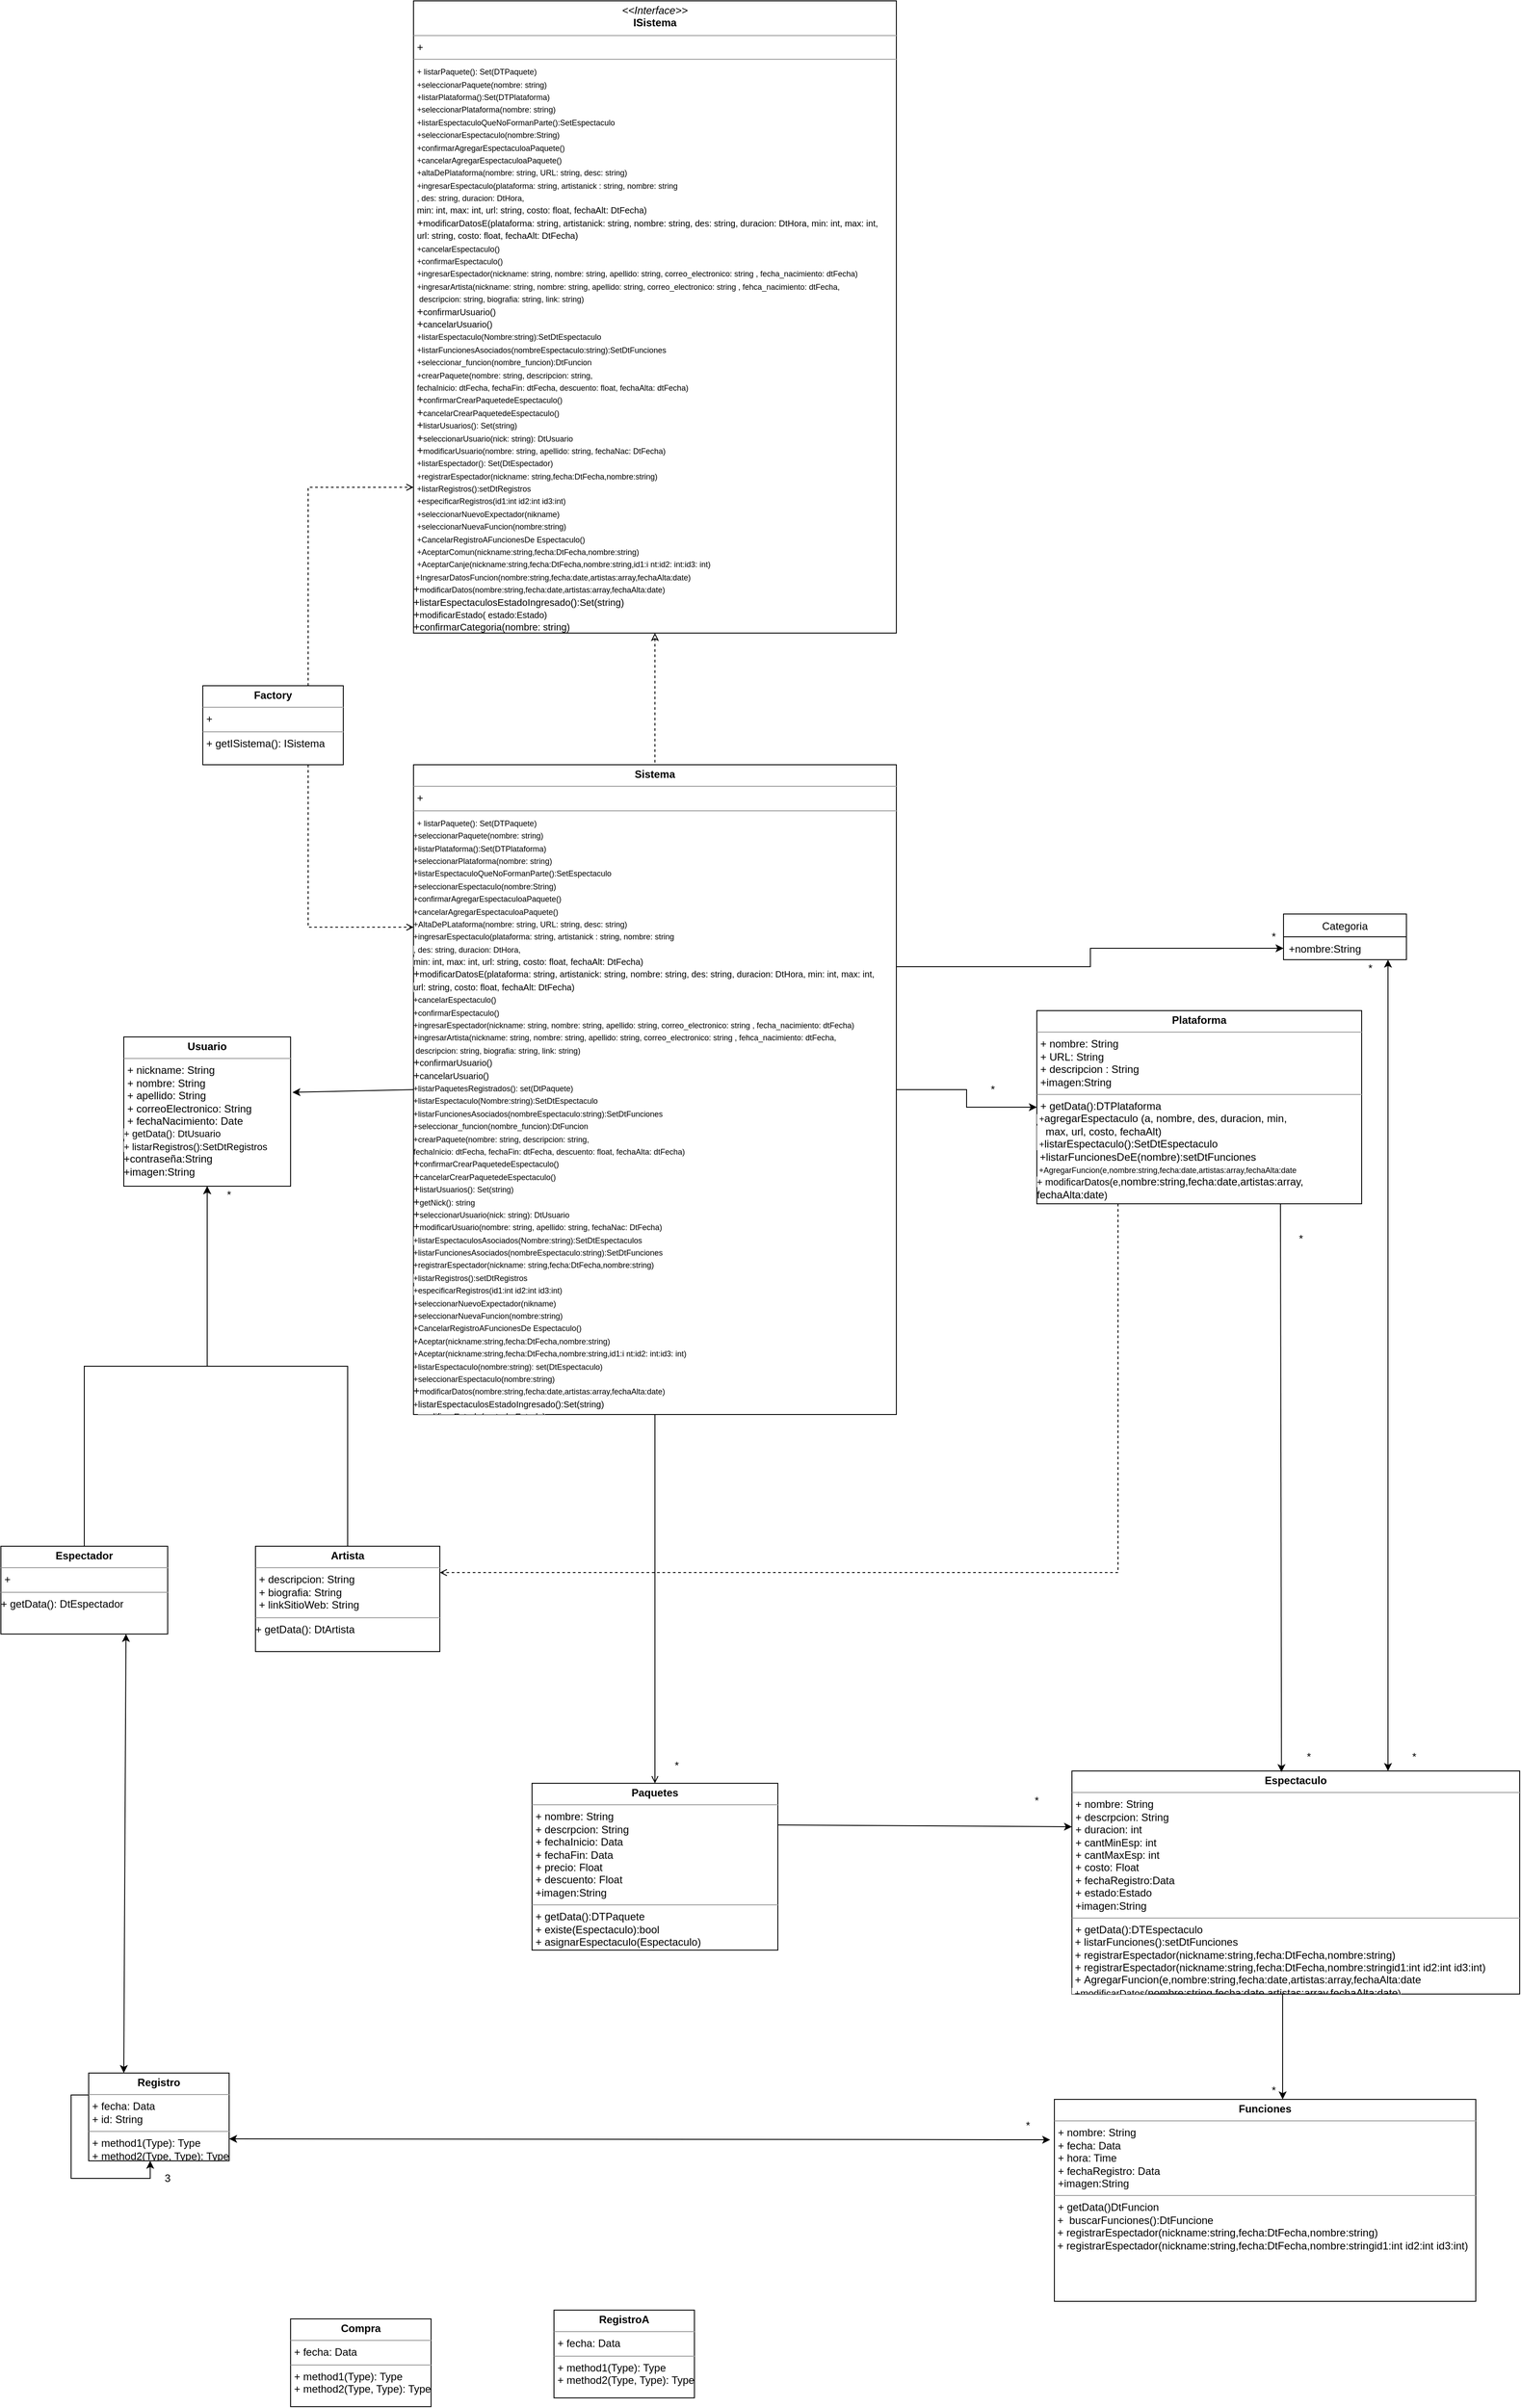 <mxfile version="14.6.13" type="device"><diagram id="-RgQtyOp-Fd99WM5yDEy" name="Página-1"><mxGraphModel dx="1851" dy="4099" grid="1" gridSize="10" guides="1" tooltips="1" connect="1" arrows="1" fold="1" page="1" pageScale="1" pageWidth="827" pageHeight="1169" math="0" shadow="0"><root><mxCell id="0"/><mxCell id="1" parent="0"/><mxCell id="9lqv3VN8RXXtd9C73yBy-1" value="&lt;p style=&quot;margin: 0px ; margin-top: 4px ; text-align: center&quot;&gt;&lt;b&gt;Paquetes&lt;/b&gt;&lt;/p&gt;&lt;hr size=&quot;1&quot;&gt;&lt;p style=&quot;margin: 0px ; margin-left: 4px&quot;&gt;+ nombre: String&lt;br&gt;+ descrpcion: String&lt;/p&gt;&lt;p style=&quot;margin: 0px ; margin-left: 4px&quot;&gt;+ fechaInicio: Data&lt;/p&gt;&lt;p style=&quot;margin: 0px ; margin-left: 4px&quot;&gt;+ fechaFin: Data&lt;/p&gt;&lt;p style=&quot;margin: 0px ; margin-left: 4px&quot;&gt;+ precio: Float&lt;/p&gt;&lt;p style=&quot;margin: 0px ; margin-left: 4px&quot;&gt;+ descuento: Float&amp;nbsp;&lt;/p&gt;&lt;p style=&quot;margin: 0px ; margin-left: 4px&quot;&gt;+imagen:String&lt;br&gt;&lt;/p&gt;&lt;hr size=&quot;1&quot;&gt;&lt;p style=&quot;margin: 0px ; margin-left: 4px&quot;&gt;+ getData():DTPaquete&lt;/p&gt;&lt;p style=&quot;margin: 0px ; margin-left: 4px&quot;&gt;+ existe(Espectaculo):bool&lt;/p&gt;&lt;p style=&quot;margin: 0px ; margin-left: 4px&quot;&gt;+ asignarEspectaculo(Espectaculo)&lt;/p&gt;&lt;p style=&quot;margin: 0px ; margin-left: 4px&quot;&gt;&lt;br&gt;&lt;/p&gt;&lt;p style=&quot;margin: 0px ; margin-left: 4px&quot;&gt;&lt;br&gt;&lt;/p&gt;" style="verticalAlign=top;align=left;overflow=fill;fontSize=12;fontFamily=Helvetica;html=1;" parent="1" vertex="1"><mxGeometry x="345" y="-690" width="280" height="190" as="geometry"/></mxCell><mxCell id="9lqv3VN8RXXtd9C73yBy-2" value="&lt;p style=&quot;margin: 0px ; margin-top: 4px ; text-align: center&quot;&gt;&lt;b&gt;Usuario&lt;/b&gt;&lt;/p&gt;&lt;hr size=&quot;1&quot;&gt;&lt;p style=&quot;margin: 0px ; margin-left: 4px&quot;&gt;+ nickname: String&lt;br&gt;+ nombre: String&lt;/p&gt;&lt;p style=&quot;margin: 0px ; margin-left: 4px&quot;&gt;+ apellido: String&lt;/p&gt;&lt;p style=&quot;margin: 0px ; margin-left: 4px&quot;&gt;+ correoElectronico: String&lt;/p&gt;&lt;p style=&quot;margin: 0px ; margin-left: 4px&quot;&gt;+ fechaNacimiento: Date&lt;/p&gt;&lt;p style=&quot;margin: 0px ; margin-left: 4px&quot;&gt;&lt;/p&gt;&lt;span style=&quot;font-size: 11px ; text-align: center ; background-color: rgb(255 , 255 , 255)&quot;&gt;+ getData(): DtUsuario&lt;br&gt;+&amp;nbsp;&lt;/span&gt;&lt;span style=&quot;font-size: 11px ; text-align: center ; background-color: rgb(255 , 255 , 255)&quot;&gt;listarRegistros():SetDtRegistros&lt;br&gt;&lt;/span&gt;+contraseña:String&lt;br&gt;+imagen:String&lt;br&gt;&lt;span style=&quot;font-size: 11px ; text-align: center ; background-color: rgb(255 , 255 , 255)&quot;&gt;&lt;br&gt;&lt;/span&gt;" style="verticalAlign=top;align=left;overflow=fill;fontSize=12;fontFamily=Helvetica;html=1;" parent="1" vertex="1"><mxGeometry x="-120" y="-1540" width="190" height="170" as="geometry"/></mxCell><mxCell id="9lqv3VN8RXXtd9C73yBy-30" style="edgeStyle=none;rounded=0;orthogonalLoop=1;jettySize=auto;html=1;exitX=0.75;exitY=1;exitDx=0;exitDy=0;startArrow=classic;startFill=1;entryX=0.25;entryY=0;entryDx=0;entryDy=0;" parent="1" source="9lqv3VN8RXXtd9C73yBy-3" target="9lqv3VN8RXXtd9C73yBy-23" edge="1"><mxGeometry relative="1" as="geometry"><mxPoint x="-123" y="-1" as="targetPoint"/></mxGeometry></mxCell><mxCell id="4eZsCbIPqX__imAAcU1_-5" style="edgeStyle=orthogonalEdgeStyle;rounded=0;orthogonalLoop=1;jettySize=auto;html=1;exitX=0.5;exitY=0;exitDx=0;exitDy=0;entryX=0.5;entryY=1;entryDx=0;entryDy=0;" parent="1" source="9lqv3VN8RXXtd9C73yBy-3" target="9lqv3VN8RXXtd9C73yBy-2" edge="1"><mxGeometry relative="1" as="geometry"><mxPoint x="-30" y="-1230" as="targetPoint"/></mxGeometry></mxCell><mxCell id="9lqv3VN8RXXtd9C73yBy-3" value="&lt;p style=&quot;margin: 0px ; margin-top: 4px ; text-align: center&quot;&gt;&lt;b&gt;Espectador&lt;/b&gt;&lt;/p&gt;&lt;hr size=&quot;1&quot;&gt;&lt;p style=&quot;margin: 0px ; margin-left: 4px&quot;&gt;+&lt;br&gt;&lt;/p&gt;&lt;hr size=&quot;1&quot;&gt;&lt;p style=&quot;margin: 0px ; margin-left: 4px&quot;&gt;&lt;/p&gt;&lt;span style=&quot;text-align: center&quot;&gt;+ getData(): DtEspectador&lt;/span&gt;" style="verticalAlign=top;align=left;overflow=fill;fontSize=12;fontFamily=Helvetica;html=1;" parent="1" vertex="1"><mxGeometry x="-260" y="-960" width="190" height="100" as="geometry"/></mxCell><mxCell id="4eZsCbIPqX__imAAcU1_-6" style="edgeStyle=orthogonalEdgeStyle;rounded=0;orthogonalLoop=1;jettySize=auto;html=1;exitX=0.5;exitY=0;exitDx=0;exitDy=0;entryX=0.5;entryY=1;entryDx=0;entryDy=0;" parent="1" source="9lqv3VN8RXXtd9C73yBy-4" target="9lqv3VN8RXXtd9C73yBy-2" edge="1"><mxGeometry relative="1" as="geometry"><mxPoint x="-30" y="-1230" as="targetPoint"/></mxGeometry></mxCell><mxCell id="9lqv3VN8RXXtd9C73yBy-4" value="&lt;p style=&quot;margin: 0px ; margin-top: 4px ; text-align: center&quot;&gt;&lt;b&gt;Artista&lt;/b&gt;&lt;/p&gt;&lt;hr size=&quot;1&quot;&gt;&lt;p style=&quot;margin: 0px ; margin-left: 4px&quot;&gt;+ descripcion: String&lt;br&gt;+ biografia: String&lt;/p&gt;&lt;p style=&quot;margin: 0px ; margin-left: 4px&quot;&gt;+ linkSitioWeb: String&lt;/p&gt;&lt;hr size=&quot;1&quot;&gt;&lt;p style=&quot;margin: 0px ; margin-left: 4px&quot;&gt;&lt;/p&gt;&lt;span style=&quot;text-align: center&quot;&gt;+ getData(): DtArtista&lt;/span&gt;" style="verticalAlign=top;align=left;overflow=fill;fontSize=12;fontFamily=Helvetica;html=1;" parent="1" vertex="1"><mxGeometry x="30" y="-960" width="210" height="120" as="geometry"/></mxCell><mxCell id="9lqv3VN8RXXtd9C73yBy-21" style="edgeStyle=none;rounded=0;orthogonalLoop=1;jettySize=auto;html=1;exitX=0;exitY=0.25;exitDx=0;exitDy=0;entryX=1;entryY=0.25;entryDx=0;entryDy=0;startArrow=classic;startFill=1;endArrow=none;endFill=0;" parent="1" source="9lqv3VN8RXXtd9C73yBy-5" target="9lqv3VN8RXXtd9C73yBy-1" edge="1"><mxGeometry relative="1" as="geometry"/></mxCell><mxCell id="4eZsCbIPqX__imAAcU1_-11" style="rounded=0;orthogonalLoop=1;jettySize=auto;html=1;entryX=0.75;entryY=1;entryDx=0;entryDy=0;" parent="1" target="9lqv3VN8RXXtd9C73yBy-63" edge="1"><mxGeometry relative="1" as="geometry"><mxPoint x="1186" y="-330" as="targetPoint"/><mxPoint x="1200" y="-463" as="sourcePoint"/></mxGeometry></mxCell><mxCell id="dfEYEVIX42dIRtx153DY-7" style="edgeStyle=orthogonalEdgeStyle;rounded=0;orthogonalLoop=1;jettySize=auto;html=1;entryX=0.85;entryY=1;entryDx=0;entryDy=0;entryPerimeter=0;startArrow=classic;startFill=1;" parent="1" target="dfEYEVIX42dIRtx153DY-3" edge="1"><mxGeometry relative="1" as="geometry"><Array as="points"><mxPoint x="1320" y="-704"/></Array><mxPoint x="1320" y="-704" as="sourcePoint"/></mxGeometry></mxCell><mxCell id="9lqv3VN8RXXtd9C73yBy-5" value="&lt;p style=&quot;margin: 0px ; margin-top: 4px ; text-align: center&quot;&gt;&lt;b&gt;Espectaculo&lt;/b&gt;&lt;/p&gt;&lt;hr size=&quot;1&quot;&gt;&lt;p style=&quot;margin: 0px ; margin-left: 4px&quot;&gt;+ nombre: String&lt;br&gt;+ descrpcion: String&lt;/p&gt;&lt;p style=&quot;margin: 0px ; margin-left: 4px&quot;&gt;+ duracion: int&lt;/p&gt;&lt;p style=&quot;margin: 0px ; margin-left: 4px&quot;&gt;+ cantMinEsp: int&lt;/p&gt;&lt;p style=&quot;margin: 0px ; margin-left: 4px&quot;&gt;+ cantMaxEsp: int&lt;/p&gt;&lt;p style=&quot;margin: 0px ; margin-left: 4px&quot;&gt;+ costo: Float&lt;/p&gt;&lt;p style=&quot;margin: 0px ; margin-left: 4px&quot;&gt;+ fechaRegistro:Data&lt;/p&gt;&lt;p style=&quot;margin: 0px ; margin-left: 4px&quot;&gt;+ estado:Estado&lt;/p&gt;&lt;p style=&quot;margin: 0px ; margin-left: 4px&quot;&gt;+imagen:String&lt;br&gt;&lt;/p&gt;&lt;hr size=&quot;1&quot;&gt;&lt;p style=&quot;margin: 0px ; margin-left: 4px&quot;&gt;+ getData():DTEspectaculo&lt;/p&gt;&amp;nbsp;+ listarFunciones():setDtFunciones&lt;br&gt;&amp;nbsp;+&amp;nbsp;&lt;span style=&quot;text-align: center&quot;&gt;registrarEspectador(nickname:string,fecha:DtFecha,nombre:string)&lt;br&gt;&lt;/span&gt;&amp;nbsp;+&amp;nbsp;&lt;span style=&quot;text-align: center&quot;&gt;registrarEspectador(nickname:string,fecha:DtFecha,nombre:stringid1:int id2:int id3:int)&lt;br&gt;&amp;nbsp;+&amp;nbsp;&lt;/span&gt;&lt;font style=&quot;font-size: 12px&quot;&gt;&lt;span style=&quot;text-align: center ; background-color: rgb(255 , 255 , 255)&quot;&gt;AgregarFuncion(e,&lt;/span&gt;&lt;span style=&quot;text-align: center&quot;&gt;nombre:string,fecha:date,artistas:array,fechaAlta:date&lt;br&gt;&lt;/span&gt;&lt;/font&gt;&lt;span style=&quot;font-size: 11px ; text-align: center ; background-color: rgb(255 , 255 , 255)&quot;&gt;&amp;nbsp;+modificarDatos(&lt;/span&gt;&lt;span style=&quot;text-align: center&quot;&gt;nombre:string,fecha:date,artistas:array,fechaAlta:date&lt;/span&gt;&lt;span style=&quot;font-size: 11px ; text-align: center ; background-color: rgb(255 , 255 , 255)&quot;&gt;)&lt;/span&gt;&lt;span style=&quot;text-align: center&quot;&gt;&lt;br&gt;&lt;/span&gt;&lt;br&gt;&amp;nbsp;" style="verticalAlign=top;align=left;overflow=fill;fontSize=12;fontFamily=Helvetica;html=1;" parent="1" vertex="1"><mxGeometry x="960" y="-704" width="510" height="254" as="geometry"/></mxCell><mxCell id="9lqv3VN8RXXtd9C73yBy-27" style="edgeStyle=none;rounded=0;orthogonalLoop=1;jettySize=auto;html=1;exitX=-0.01;exitY=0.2;exitDx=0;exitDy=0;entryX=1;entryY=0.75;entryDx=0;entryDy=0;startArrow=classic;startFill=1;exitPerimeter=0;" parent="1" source="9lqv3VN8RXXtd9C73yBy-6" target="9lqv3VN8RXXtd9C73yBy-23" edge="1"><mxGeometry relative="1" as="geometry"/></mxCell><mxCell id="9lqv3VN8RXXtd9C73yBy-6" value="&lt;p style=&quot;margin: 0px ; margin-top: 4px ; text-align: center&quot;&gt;&lt;b&gt;Funciones&lt;/b&gt;&lt;/p&gt;&lt;hr size=&quot;1&quot;&gt;&lt;p style=&quot;margin: 0px ; margin-left: 4px&quot;&gt;+ nombre: String&lt;br&gt;+ fecha: Data&lt;/p&gt;&lt;p style=&quot;margin: 0px ; margin-left: 4px&quot;&gt;+ hora: Time&lt;/p&gt;&lt;p style=&quot;margin: 0px ; margin-left: 4px&quot;&gt;+ fechaRegistro: Data&lt;/p&gt;&lt;p style=&quot;margin: 0px ; margin-left: 4px&quot;&gt;+imagen:String&lt;/p&gt;&lt;hr size=&quot;1&quot;&gt;&lt;p style=&quot;margin: 0px ; margin-left: 4px&quot;&gt;+ getData()DtFuncion&lt;/p&gt;&amp;nbsp;+&amp;nbsp; buscarFunciones():DtFuncione&amp;nbsp;&lt;br&gt;&amp;nbsp;+&amp;nbsp;&lt;span style=&quot;text-align: center&quot;&gt;registrarEspectador(nickname:string,fecha:DtFecha,nombre:string)&lt;br&gt;&amp;nbsp;+&amp;nbsp;&lt;/span&gt;&lt;span style=&quot;text-align: center&quot;&gt;registrarEspectador(nickname:string,fecha:DtFecha,nombre:string&lt;/span&gt;&lt;span style=&quot;text-align: center&quot;&gt;id1:int id2:int id3:int&lt;/span&gt;&lt;span style=&quot;text-align: center&quot;&gt;)&lt;/span&gt;&lt;span style=&quot;text-align: center&quot;&gt;&lt;br&gt;&lt;/span&gt;" style="verticalAlign=top;align=left;overflow=fill;fontSize=12;fontFamily=Helvetica;html=1;" parent="1" vertex="1"><mxGeometry x="940" y="-330" width="480" height="230" as="geometry"/></mxCell><mxCell id="9lqv3VN8RXXtd9C73yBy-44" style="rounded=0;orthogonalLoop=1;jettySize=auto;html=1;exitX=0.25;exitY=1;exitDx=0;exitDy=0;startArrow=none;startFill=0;endArrow=open;endFill=0;dashed=1;entryX=1;entryY=0.25;entryDx=0;entryDy=0;edgeStyle=orthogonalEdgeStyle;" parent="1" source="9lqv3VN8RXXtd9C73yBy-7" target="9lqv3VN8RXXtd9C73yBy-4" edge="1"><mxGeometry relative="1" as="geometry"><mxPoint x="290" y="-450" as="targetPoint"/></mxGeometry></mxCell><mxCell id="9lqv3VN8RXXtd9C73yBy-7" value="&lt;p style=&quot;margin: 0px ; margin-top: 4px ; text-align: center&quot;&gt;&lt;b&gt;Plataforma&lt;/b&gt;&lt;/p&gt;&lt;hr size=&quot;1&quot;&gt;&lt;p style=&quot;margin: 0px ; margin-left: 4px&quot;&gt;+ nombre: String&lt;br&gt;+ URL: String&lt;span&gt;&amp;nbsp;&lt;/span&gt;&lt;/p&gt;&lt;p style=&quot;margin: 0px ; margin-left: 4px&quot;&gt;&lt;span&gt;+ descripcion : String&lt;/span&gt;&lt;/p&gt;&lt;p style=&quot;margin: 0px ; margin-left: 4px&quot;&gt;+imagen:String&lt;span&gt;&lt;br&gt;&lt;/span&gt;&lt;/p&gt;&lt;hr size=&quot;1&quot;&gt;&lt;p style=&quot;margin: 0px ; margin-left: 4px&quot;&gt;+ &lt;font style=&quot;font-size: 12px&quot;&gt;getData():DTPlataforma&lt;/font&gt;&lt;/p&gt;&lt;span style=&quot;font-size: 10px ; text-align: center ; background-color: rgb(255 , 255 , 255)&quot;&gt;&amp;nbsp;+&lt;/span&gt;&lt;span style=&quot;text-align: center ; background-color: rgb(255 , 255 , 255)&quot;&gt;&lt;font style=&quot;font-size: 12px&quot;&gt;agregarEspectaculo (a, nombre, des, duracion, min, &lt;br&gt;&amp;nbsp; &amp;nbsp;max, url, costo, fechaAlt)&lt;/font&gt;&lt;br&gt;&lt;span style=&quot;font-size: 10px&quot;&gt;&amp;nbsp;+&lt;/span&gt;&lt;/span&gt;listarEspectaculo():&lt;span style=&quot;text-align: center&quot;&gt;SetDtEspectaculo&lt;br&gt;&lt;/span&gt;&amp;nbsp;+listarFuncionesDeE(nombre):setDtFunciones&lt;br&gt;&lt;span style=&quot;text-align: center&quot;&gt;&lt;font style=&quot;font-size: 9px&quot;&gt;&amp;nbsp;+&lt;/font&gt;&lt;/span&gt;&lt;font style=&quot;font-size: 9px&quot;&gt;&lt;span style=&quot;text-align: center ; background-color: rgb(255 , 255 , 255)&quot;&gt;AgregarFuncion(e,&lt;/span&gt;&lt;span style=&quot;text-align: center&quot;&gt;nombre:string,fecha:date,artistas:array,fechaAlta:date&lt;br&gt;&lt;/span&gt;&lt;/font&gt;&lt;span style=&quot;font-size: 11px ; text-align: center ; background-color: rgb(255 , 255 , 255)&quot;&gt;+ modificarDatos(e,&lt;/span&gt;&lt;span style=&quot;text-align: center&quot;&gt;nombre:string,fecha:date,artistas:array,&lt;br&gt;fechaAlta:date&lt;/span&gt;&lt;span style=&quot;font-size: 11px ; text-align: center ; background-color: rgb(255 , 255 , 255)&quot;&gt;)&lt;/span&gt;&lt;br&gt;&lt;br&gt;&lt;br&gt;&lt;span style=&quot;text-align: center&quot;&gt;&lt;br&gt;&lt;/span&gt;&lt;span style=&quot;font-size: 10px ; text-align: center ; background-color: rgb(255 , 255 , 255)&quot;&gt;&lt;br&gt;&lt;/span&gt;" style="verticalAlign=top;align=left;overflow=fill;fontSize=12;fontFamily=Helvetica;html=1;" parent="1" vertex="1"><mxGeometry x="920" y="-1570" width="370" height="220" as="geometry"/></mxCell><mxCell id="9lqv3VN8RXXtd9C73yBy-60" style="edgeStyle=none;rounded=0;orthogonalLoop=1;jettySize=auto;html=1;exitX=0.5;exitY=1;exitDx=0;exitDy=0;entryX=0.5;entryY=0;entryDx=0;entryDy=0;startArrow=none;startFill=0;endArrow=open;endFill=0;" parent="1" source="9lqv3VN8RXXtd9C73yBy-9" target="9lqv3VN8RXXtd9C73yBy-1" edge="1"><mxGeometry relative="1" as="geometry"/></mxCell><mxCell id="uazJso5rbwF5-0J_0Nfb-1" style="rounded=0;orthogonalLoop=1;jettySize=auto;html=1;exitX=0;exitY=0.5;exitDx=0;exitDy=0;entryX=1.011;entryY=0.371;entryDx=0;entryDy=0;entryPerimeter=0;" parent="1" source="9lqv3VN8RXXtd9C73yBy-9" target="9lqv3VN8RXXtd9C73yBy-2" edge="1"><mxGeometry relative="1" as="geometry"><mxPoint x="70" y="-1347" as="targetPoint"/></mxGeometry></mxCell><mxCell id="dfEYEVIX42dIRtx153DY-5" style="edgeStyle=orthogonalEdgeStyle;rounded=0;orthogonalLoop=1;jettySize=auto;html=1;exitX=1;exitY=0.25;exitDx=0;exitDy=0;entryX=0;entryY=0.5;entryDx=0;entryDy=0;" parent="1" source="9lqv3VN8RXXtd9C73yBy-9" target="dfEYEVIX42dIRtx153DY-3" edge="1"><mxGeometry relative="1" as="geometry"><Array as="points"><mxPoint x="760" y="-1620"/><mxPoint x="981" y="-1620"/><mxPoint x="981" y="-1641"/></Array></mxGeometry></mxCell><mxCell id="dfEYEVIX42dIRtx153DY-9" style="edgeStyle=orthogonalEdgeStyle;rounded=0;orthogonalLoop=1;jettySize=auto;html=1;exitX=1;exitY=0.5;exitDx=0;exitDy=0;" parent="1" source="9lqv3VN8RXXtd9C73yBy-9" target="9lqv3VN8RXXtd9C73yBy-7" edge="1"><mxGeometry relative="1" as="geometry"/></mxCell><mxCell id="9lqv3VN8RXXtd9C73yBy-9" value="&lt;p style=&quot;margin: 0px ; margin-top: 4px ; text-align: center&quot;&gt;&lt;b&gt;Sistema&lt;/b&gt;&lt;/p&gt;&lt;hr size=&quot;1&quot;&gt;&lt;p style=&quot;margin: 0px ; margin-left: 4px&quot;&gt;+&amp;nbsp;&lt;/p&gt;&lt;hr size=&quot;1&quot;&gt;&lt;p style=&quot;margin: 0px ; margin-left: 4px&quot;&gt;&lt;font style=&quot;font-size: 9px&quot;&gt;+ listarPaquete(): Set(DTPaquete)&lt;/font&gt;&lt;/p&gt;&lt;span style=&quot;text-align: center&quot;&gt;&lt;font style=&quot;font-size: 9px&quot;&gt;+seleccionarPaquete(nombre: string)&lt;br&gt;&lt;/font&gt;&lt;/span&gt;&lt;span style=&quot;font-size: 9px&quot;&gt;+listarPlataforma():Set(DTPlataforma)&lt;/span&gt;&lt;span style=&quot;text-align: center&quot;&gt;&lt;font style=&quot;font-size: 9px&quot;&gt;&lt;br&gt;&lt;/font&gt;&lt;/span&gt;&lt;p style=&quot;margin: 0px ; margin-left: 4px&quot;&gt;&lt;/p&gt;&lt;font style=&quot;font-size: 9px&quot;&gt;&lt;span style=&quot;text-align: center&quot;&gt;+seleccionarPlataforma(nombre: string)&lt;br&gt;&lt;/span&gt;&lt;span style=&quot;text-align: center&quot;&gt;+listarEspectaculoQueNoFormanParte():SetEspectaculo&lt;br&gt;+&lt;/span&gt;&lt;span style=&quot;text-align: center&quot;&gt;seleccionarEspectaculo(nombre:String)&lt;br&gt;&lt;/span&gt;&lt;span style=&quot;text-align: center&quot;&gt;+&lt;/span&gt;&lt;span style=&quot;text-align: center ; background-color: rgb(255 , 255 , 255)&quot;&gt;confirmarAgregarEspectaculoaPaquete()&lt;br&gt;&lt;/span&gt;&lt;span style=&quot;text-align: center&quot;&gt;+&lt;/span&gt;&lt;span style=&quot;text-align: center&quot;&gt;cancelarAgregarEspectaculoaPaquete()&lt;br&gt;&lt;/span&gt;&lt;/font&gt;&lt;font style=&quot;font-size: 9px&quot;&gt;&lt;span style=&quot;text-align: center&quot;&gt;+AltaDePLataforma(nombre: string, URL: string, desc: string)&lt;br&gt;+&lt;/span&gt;&lt;span style=&quot;text-align: center ; background-color: rgb(255 , 255 , 255)&quot;&gt;ingresarEspectaculo(plataforma: string, artistanick : string, nombre: string&lt;br&gt;, des: string, duracion: DtHora,&lt;/span&gt;&lt;/font&gt;&lt;br style=&quot;text-align: center ; font-size: 10px&quot;&gt;&lt;span style=&quot;text-align: center ; font-size: 10px ; background-color: rgb(255 , 255 , 255)&quot;&gt;min: int, max: int, url: string, costo: float, fechaAlt: DtFecha)&lt;br&gt;&lt;/span&gt;&lt;span style=&quot;text-align: center&quot;&gt;+&lt;/span&gt;&lt;span style=&quot;text-align: center ; font-size: 10px ; background-color: rgb(255 , 255 , 255)&quot;&gt;modificarDatosE(plataforma: string, artistanick: string, nombre: string, des: string, duracion: DtHora,&amp;nbsp;&lt;/span&gt;&lt;span style=&quot;text-align: center ; font-size: 10px ; background-color: rgb(255 , 255 , 255)&quot;&gt;min: int, max: int, &lt;br&gt;url: string, costo: float, fechaAlt: DtFecha)&lt;br&gt;&lt;/span&gt;&lt;font style=&quot;font-size: 9px&quot;&gt;&lt;span style=&quot;text-align: center&quot;&gt;+&lt;/span&gt;&lt;span style=&quot;text-align: center&quot;&gt;cancelarEspectaculo()&lt;br&gt;&lt;/span&gt;&lt;span style=&quot;text-align: center&quot;&gt;+&lt;/span&gt;&lt;span style=&quot;text-align: center&quot;&gt;confirmarEspectaculo()&lt;br&gt;+&lt;/span&gt;&lt;/font&gt;&lt;span style=&quot;text-align: center&quot;&gt;&lt;font style=&quot;font-size: 9px&quot;&gt;ingresarEspectador(nickname: string, nombre: string, apellido: string, correo_electronico: string , fecha_nacimiento: dtFecha)&lt;/font&gt;&lt;br&gt;&lt;/span&gt;&lt;span style=&quot;text-align: center&quot;&gt;&lt;font style=&quot;font-size: 9px&quot;&gt;+&lt;/font&gt;&lt;/span&gt;&lt;span style=&quot;text-align: center&quot;&gt;&lt;font style=&quot;font-size: 9px&quot;&gt;ingresarArtista(nickname: string, nombre: string, apellido: string, correo_electronico: string , fehca_nacimiento: dtFecha,&lt;br&gt;&amp;nbsp;descripcion: string, biografia: string, link: string)&lt;/font&gt;&lt;br&gt;&lt;/span&gt;&lt;span style=&quot;text-align: center&quot;&gt;+&lt;/span&gt;&lt;span style=&quot;font-size: x-small ; text-align: center&quot;&gt;confirmarUsuario()&lt;br&gt;&lt;/span&gt;&lt;span style=&quot;text-align: center&quot;&gt;+&lt;/span&gt;&lt;span style=&quot;text-align: center&quot;&gt;&lt;font size=&quot;1&quot;&gt;cancelarUsuario()&lt;/font&gt;&lt;br&gt;&lt;font style=&quot;font-size: 9px&quot;&gt;+&lt;/font&gt;&lt;/span&gt;&lt;span style=&quot;text-align: center&quot;&gt;&lt;font style=&quot;font-size: 9px&quot;&gt;listarPaquetesRegistrados(): set(DtPaquete)&lt;br&gt;+&lt;/font&gt;&lt;/span&gt;&lt;span style=&quot;text-align: center&quot;&gt;&lt;font style=&quot;font-size: 9px&quot;&gt;listarEspectaculo(Nombre:string):SetDtEspectaculo&lt;/font&gt;&lt;br&gt;&lt;font style=&quot;font-size: 9px&quot;&gt;+&lt;/font&gt;&lt;/span&gt;&lt;span style=&quot;text-align: center&quot;&gt;&lt;font style=&quot;font-size: 9px&quot;&gt;listarFuncionesAsociados(nombreEspectaculo:string):SetDtFunciones&lt;/font&gt;&lt;br&gt;&lt;font style=&quot;font-size: 9px&quot;&gt;+&lt;/font&gt;&lt;/span&gt;&lt;span style=&quot;text-align: center&quot;&gt;&lt;font style=&quot;font-size: 9px&quot;&gt;seleccionar_funcion(nombre_funcion):DtFuncion&lt;/font&gt;&lt;br&gt;&lt;/span&gt;&lt;span style=&quot;text-align: center&quot;&gt;&lt;font style=&quot;font-size: 9px&quot;&gt;+&lt;/font&gt;&lt;/span&gt;&lt;span style=&quot;font-family: &amp;#34;helvetica&amp;#34; ; text-align: center&quot;&gt;&lt;font style=&quot;font-size: 9px&quot;&gt;crearPaquete(nombre: string, descripcion: string, &lt;br&gt;fechaInicio: dtFecha, fechaFin: dtFecha, descuento: float, fechaAlta: dtFecha)&lt;/font&gt;&lt;br&gt;&lt;/span&gt;&lt;span style=&quot;text-align: center&quot;&gt;+&lt;/span&gt;&lt;span style=&quot;text-align: center&quot;&gt;&lt;font style=&quot;font-size: 9px&quot;&gt;confirmarCrearPaquetedeEspectaculo()&lt;/font&gt;&lt;br&gt;&lt;/span&gt;&lt;span style=&quot;text-align: center&quot;&gt;+&lt;/span&gt;&lt;span style=&quot;text-align: center&quot;&gt;&lt;font style=&quot;font-size: 9px&quot;&gt;cancelarCrearPaquetedeEspectaculo()&lt;/font&gt;&lt;br&gt;&lt;/span&gt;&lt;span style=&quot;text-align: center&quot;&gt;+&lt;/span&gt;&lt;span style=&quot;text-align: center&quot;&gt;&lt;font style=&quot;font-size: 9px&quot;&gt;listarUsuarios(): Set(string)&lt;/font&gt;&lt;/span&gt;&lt;span style=&quot;text-align: center&quot;&gt;&lt;br&gt;&lt;/span&gt;&lt;span style=&quot;text-align: center&quot;&gt;+&lt;/span&gt;&lt;span style=&quot;text-align: center ; background-color: rgb(255 , 255 , 255)&quot;&gt;&lt;font style=&quot;font-size: 9px&quot;&gt;getNick(): string&lt;/font&gt;&lt;br&gt;&lt;/span&gt;&lt;span style=&quot;text-align: center&quot;&gt;+&lt;/span&gt;&lt;span style=&quot;text-align: center&quot;&gt;&lt;font style=&quot;font-size: 9px&quot;&gt;seleccionarUsuario(nick: string): DtUsuario&lt;/font&gt;&lt;br&gt;&lt;/span&gt;&lt;span style=&quot;text-align: center&quot;&gt;+&lt;/span&gt;&lt;span style=&quot;font-size: 9px ; text-align: center ; background-color: rgb(255 , 255 , 255)&quot;&gt;modificarUsuario(nombre: string, apellido: string, fechaNac: DtFecha)&lt;br&gt;+&lt;/span&gt;&lt;span style=&quot;text-align: center&quot;&gt;&lt;font style=&quot;font-size: 9px&quot;&gt;listarEspectaculosAsociados(Nombre:string):SetDtEspectaculos&lt;br&gt;+&lt;/font&gt;&lt;/span&gt;&lt;span style=&quot;text-align: center&quot;&gt;&lt;font style=&quot;font-size: 9px&quot;&gt;listarFuncionesAsociados(nombreEspectaculo:string):SetDtFunciones&lt;br&gt;&lt;/font&gt;&lt;/span&gt;&lt;span style=&quot;text-align: center&quot;&gt;&lt;font style=&quot;font-size: 9px&quot;&gt;+&lt;/font&gt;&lt;/span&gt;&lt;span style=&quot;text-align: center&quot;&gt;&lt;font style=&quot;font-size: 9px&quot;&gt;registrarEspectador(nickname: string,fecha:DtFecha,nombre:string)&lt;/font&gt;&lt;/span&gt;&lt;span style=&quot;text-align: center&quot;&gt;&lt;font style=&quot;font-size: 9px&quot;&gt;&lt;br&gt;&lt;/font&gt;&lt;/span&gt;&lt;span style=&quot;font-size: 9px ; text-align: center ; background-color: rgb(255 , 255 , 255)&quot;&gt;+&lt;/span&gt;&lt;span style=&quot;text-align: center&quot;&gt;&lt;font style=&quot;font-size: 9px&quot;&gt;listarRegistros():setDtRegistros&lt;br&gt;&lt;/font&gt;&lt;/span&gt;&lt;span style=&quot;font-size: 9px ; text-align: center ; background-color: rgb(255 , 255 , 255)&quot;&gt;+&lt;/span&gt;&lt;span style=&quot;text-align: center&quot;&gt;&lt;font style=&quot;font-size: 9px&quot;&gt;especificarRegistros(id1:int id2:int id3:int)&lt;br&gt;+&lt;/font&gt;&lt;/span&gt;&lt;span style=&quot;text-align: center&quot;&gt;&lt;font style=&quot;font-size: 9px&quot;&gt;seleccionarNuevoExpectador(nikname)&lt;br&gt;&lt;/font&gt;&lt;/span&gt;&lt;span style=&quot;text-align: center&quot;&gt;&lt;font style=&quot;font-size: 9px&quot;&gt;+&lt;/font&gt;&lt;/span&gt;&lt;span style=&quot;text-align: center&quot;&gt;&lt;font style=&quot;font-size: 9px&quot;&gt;seleccionarNuevaFuncion(nombre:string)&lt;br&gt;&lt;/font&gt;&lt;/span&gt;&lt;span style=&quot;text-align: center&quot;&gt;&lt;font style=&quot;font-size: 9px&quot;&gt;+&lt;/font&gt;&lt;/span&gt;&lt;span style=&quot;text-align: center&quot;&gt;&lt;font style=&quot;font-size: 9px&quot;&gt;CancelarRegistroAFuncionesDe Espectaculo()&lt;br&gt;&lt;/font&gt;&lt;/span&gt;&lt;span style=&quot;text-align: center&quot;&gt;&lt;font style=&quot;font-size: 9px&quot;&gt;+&lt;/font&gt;&lt;/span&gt;&lt;span style=&quot;text-align: center&quot;&gt;&lt;font style=&quot;font-size: 9px&quot;&gt;Aceptar(nickname:string,fecha:DtFecha,nombre:string)&lt;br&gt;&lt;/font&gt;&lt;/span&gt;&lt;span style=&quot;text-align: center&quot;&gt;&lt;font style=&quot;font-size: 9px&quot;&gt;+&lt;/font&gt;&lt;/span&gt;&lt;span style=&quot;text-align: center&quot;&gt;&lt;font style=&quot;font-size: 9px&quot;&gt;Aceptar(nickname:string,fecha:DtFecha,nombre:string,id1:i nt:id2: int:id3: int)&lt;br&gt;&lt;/font&gt;&lt;/span&gt;&lt;span style=&quot;text-align: center&quot;&gt;&lt;font style=&quot;font-size: 9px&quot;&gt;+&lt;/font&gt;&lt;/span&gt;&lt;span style=&quot;text-align: center&quot;&gt;&lt;font style=&quot;font-size: 9px&quot;&gt;listarEspectaculo(nombre:string): set(DtEspectaculo)&lt;br&gt;&lt;/font&gt;&lt;/span&gt;&lt;span style=&quot;text-align: center&quot;&gt;&lt;font style=&quot;font-size: 9px&quot;&gt;+&lt;/font&gt;&lt;/span&gt;&lt;span style=&quot;text-align: center&quot;&gt;&lt;font style=&quot;font-size: 9px&quot;&gt;seleccionarEspectaculo(nombre:string)&lt;br&gt;&lt;/font&gt;&lt;/span&gt;+&lt;span style=&quot;text-align: center&quot;&gt;&lt;font style=&quot;font-size: 9px&quot;&gt;modificarDatos(nombre:string,fecha:date,artistas:array,fechaAlta:date)&lt;br&gt;&lt;/font&gt;&lt;/span&gt;&lt;span style=&quot;text-align: center&quot;&gt;&lt;font style=&quot;font-size: 9px&quot;&gt;+&lt;/font&gt;&lt;/span&gt;&lt;span style=&quot;text-align: center&quot;&gt;&lt;font style=&quot;font-size: 10px&quot;&gt;listarEspectaculosEstadoIngresado():Set(string)&lt;br&gt;&lt;/font&gt;&lt;/span&gt;&lt;span style=&quot;text-align: center&quot;&gt;&lt;font style=&quot;font-size: 9px&quot;&gt;+&lt;/font&gt;&lt;/span&gt;&lt;span style=&quot;text-align: center ; background-color: rgb(255 , 255 , 255)&quot;&gt;&lt;font style=&quot;font-size: 10px&quot;&gt;modificarEstado( estado:Estado)&lt;br&gt;&lt;/font&gt;&lt;/span&gt;&lt;span style=&quot;text-align: center&quot;&gt;&lt;font style=&quot;font-size: 9px&quot;&gt;+&lt;/font&gt;&lt;/span&gt;&lt;font style=&quot;font-size: 11px&quot;&gt;&lt;font style=&quot;text-align: center ; font-size: 11px&quot;&gt;confirmarCategoria(nombre: string&lt;/font&gt;&lt;span style=&quot;text-align: center&quot;&gt;)&lt;/span&gt;&lt;span style=&quot;text-align: center&quot;&gt;&lt;font style=&quot;font-size: 11px&quot;&gt;&lt;br&gt;&lt;/font&gt;&lt;/span&gt;&lt;span style=&quot;text-align: center ; background-color: rgb(255 , 255 , 255)&quot;&gt;&lt;br&gt;&lt;/span&gt;&lt;span style=&quot;text-align: center&quot;&gt;&lt;br&gt;&lt;/span&gt;&lt;span style=&quot;text-align: center&quot;&gt;&lt;br&gt;&lt;/span&gt;&lt;span style=&quot;text-align: center&quot;&gt;&lt;br&gt;&lt;/span&gt;&lt;span style=&quot;text-align: center&quot;&gt;&lt;br&gt;&lt;/span&gt;&lt;/font&gt;&lt;span style=&quot;text-align: center&quot;&gt;&lt;br&gt;&lt;/span&gt;" style="verticalAlign=top;align=left;overflow=fill;fontSize=12;fontFamily=Helvetica;html=1;" parent="1" vertex="1"><mxGeometry x="210" y="-1850" width="550" height="740" as="geometry"/></mxCell><mxCell id="9lqv3VN8RXXtd9C73yBy-14" value="*" style="text;html=1;strokeColor=none;fillColor=none;align=center;verticalAlign=middle;whiteSpace=wrap;rounded=0;" parent="1" vertex="1"><mxGeometry x="1210" y="-730" width="40" height="20" as="geometry"/></mxCell><mxCell id="9lqv3VN8RXXtd9C73yBy-15" value="*" style="text;html=1;strokeColor=none;fillColor=none;align=center;verticalAlign=middle;whiteSpace=wrap;rounded=0;" parent="1" vertex="1"><mxGeometry x="-20" y="-1370" width="40" height="20" as="geometry"/></mxCell><mxCell id="9lqv3VN8RXXtd9C73yBy-16" value="" style="endArrow=classic;html=1;entryX=0.468;entryY=0.005;entryDx=0;entryDy=0;entryPerimeter=0;startArrow=none;startFill=0;exitX=0.75;exitY=1;exitDx=0;exitDy=0;" parent="1" target="9lqv3VN8RXXtd9C73yBy-5" edge="1" source="9lqv3VN8RXXtd9C73yBy-7"><mxGeometry width="50" height="50" relative="1" as="geometry"><mxPoint x="1180" y="-1310" as="sourcePoint"/><mxPoint x="610" y="-620" as="targetPoint"/></mxGeometry></mxCell><mxCell id="9lqv3VN8RXXtd9C73yBy-17" value="*" style="text;html=1;strokeColor=none;fillColor=none;align=center;verticalAlign=middle;whiteSpace=wrap;rounded=0;" parent="1" vertex="1"><mxGeometry x="900" y="-680" width="40" height="20" as="geometry"/></mxCell><mxCell id="9lqv3VN8RXXtd9C73yBy-40" style="edgeStyle=orthogonalEdgeStyle;rounded=0;orthogonalLoop=1;jettySize=auto;html=1;exitX=0;exitY=0.25;exitDx=0;exitDy=0;startArrow=none;startFill=0;endArrow=classic;endFill=1;entryX=0.438;entryY=1;entryDx=0;entryDy=0;entryPerimeter=0;" parent="1" source="9lqv3VN8RXXtd9C73yBy-23" target="9lqv3VN8RXXtd9C73yBy-23" edge="1"><mxGeometry relative="1" as="geometry"><mxPoint x="-180" y="40" as="targetPoint"/></mxGeometry></mxCell><mxCell id="9lqv3VN8RXXtd9C73yBy-23" value="&lt;p style=&quot;margin: 0px ; margin-top: 4px ; text-align: center&quot;&gt;&lt;b&gt;Registro&lt;/b&gt;&lt;/p&gt;&lt;hr size=&quot;1&quot;&gt;&lt;p style=&quot;margin: 0px ; margin-left: 4px&quot;&gt;+ fecha: Data&lt;br&gt;&lt;/p&gt;&lt;p style=&quot;margin: 0px ; margin-left: 4px&quot;&gt;+ id: String&lt;/p&gt;&lt;hr size=&quot;1&quot;&gt;&lt;p style=&quot;margin: 0px ; margin-left: 4px&quot;&gt;+ method1(Type): Type&lt;br&gt;+ method2(Type, Type): Type&lt;/p&gt;" style="verticalAlign=top;align=left;overflow=fill;fontSize=12;fontFamily=Helvetica;html=1;" parent="1" vertex="1"><mxGeometry x="-160" y="-360" width="160" height="100" as="geometry"/></mxCell><mxCell id="9lqv3VN8RXXtd9C73yBy-26" value="*" style="text;html=1;strokeColor=none;fillColor=none;align=center;verticalAlign=middle;whiteSpace=wrap;rounded=0;" parent="1" vertex="1"><mxGeometry x="890" y="-310" width="40" height="20" as="geometry"/></mxCell><mxCell id="9lqv3VN8RXXtd9C73yBy-32" value="&lt;p style=&quot;margin: 0px ; margin-top: 4px ; text-align: center&quot;&gt;&lt;b&gt;Compra&lt;/b&gt;&lt;/p&gt;&lt;hr size=&quot;1&quot;&gt;&lt;p style=&quot;margin: 0px ; margin-left: 4px&quot;&gt;+ fecha: Data&lt;/p&gt;&lt;hr size=&quot;1&quot;&gt;&lt;p style=&quot;margin: 0px ; margin-left: 4px&quot;&gt;+ method1(Type): Type&lt;br&gt;+ method2(Type, Type): Type&lt;/p&gt;" style="verticalAlign=top;align=left;overflow=fill;fontSize=12;fontFamily=Helvetica;html=1;" parent="1" vertex="1"><mxGeometry x="70" y="-80" width="160" height="100" as="geometry"/></mxCell><mxCell id="9lqv3VN8RXXtd9C73yBy-33" value="&lt;p style=&quot;margin: 0px ; margin-top: 4px ; text-align: center&quot;&gt;&lt;b&gt;RegistroA&lt;/b&gt;&lt;/p&gt;&lt;hr size=&quot;1&quot;&gt;&lt;p style=&quot;margin: 0px ; margin-left: 4px&quot;&gt;+ fecha: Data&lt;/p&gt;&lt;hr size=&quot;1&quot;&gt;&lt;p style=&quot;margin: 0px ; margin-left: 4px&quot;&gt;+ method1(Type): Type&lt;br&gt;+ method2(Type, Type): Type&lt;/p&gt;" style="verticalAlign=top;align=left;overflow=fill;fontSize=12;fontFamily=Helvetica;html=1;" parent="1" vertex="1"><mxGeometry x="370" y="-90" width="160" height="100" as="geometry"/></mxCell><mxCell id="9lqv3VN8RXXtd9C73yBy-41" value="3" style="text;html=1;strokeColor=none;fillColor=none;align=center;verticalAlign=middle;whiteSpace=wrap;rounded=0;" parent="1" vertex="1"><mxGeometry x="-90" y="-250" width="40" height="20" as="geometry"/></mxCell><mxCell id="9lqv3VN8RXXtd9C73yBy-48" value="*" style="text;html=1;strokeColor=none;fillColor=none;align=center;verticalAlign=middle;whiteSpace=wrap;rounded=0;" parent="1" vertex="1"><mxGeometry x="490" y="-720" width="40" height="20" as="geometry"/></mxCell><mxCell id="9lqv3VN8RXXtd9C73yBy-50" style="edgeStyle=none;rounded=0;orthogonalLoop=1;jettySize=auto;html=1;exitX=0.5;exitY=1;exitDx=0;exitDy=0;entryX=0.5;entryY=0;entryDx=0;entryDy=0;startArrow=classic;startFill=0;endArrow=none;endFill=0;dashed=1;" parent="1" source="9lqv3VN8RXXtd9C73yBy-49" target="9lqv3VN8RXXtd9C73yBy-9" edge="1"><mxGeometry relative="1" as="geometry"/></mxCell><mxCell id="9lqv3VN8RXXtd9C73yBy-49" value="&lt;p style=&quot;margin: 0px ; margin-top: 4px ; text-align: center&quot;&gt;&lt;i&gt;&amp;lt;&amp;lt;Interface&amp;gt;&amp;gt;&lt;/i&gt;&lt;br&gt;&lt;b&gt;ISistema&lt;/b&gt;&lt;/p&gt;&lt;hr size=&quot;1&quot;&gt;&lt;p style=&quot;margin: 0px ; margin-left: 4px&quot;&gt;+&lt;/p&gt;&lt;hr size=&quot;1&quot;&gt;&lt;p style=&quot;margin: 0px 0px 0px 4px&quot;&gt;&lt;font style=&quot;font-size: 9px&quot;&gt;+ listarPaquete(): Set(DTPaquete)&lt;/font&gt;&lt;/p&gt;&lt;p style=&quot;margin: 0px ; margin-left: 4px&quot;&gt;&lt;span style=&quot;text-align: center&quot;&gt;&lt;font style=&quot;font-size: 9px&quot;&gt;+seleccionarPaquete(nombre: string)&lt;br&gt;&lt;/font&gt;&lt;/span&gt;&lt;span style=&quot;font-size: 9px&quot;&gt;+listarPlataforma():Set(DTPlataforma)&lt;/span&gt;&lt;span style=&quot;text-align: center&quot;&gt;&lt;font style=&quot;font-size: 9px&quot;&gt;&lt;br&gt;&lt;/font&gt;&lt;/span&gt;&lt;/p&gt;&lt;p style=&quot;margin: 0px 0px 0px 4px&quot;&gt;&lt;/p&gt;&lt;p style=&quot;margin: 0px ; margin-left: 4px&quot;&gt;&lt;font style=&quot;font-size: 9px&quot;&gt;&lt;span style=&quot;text-align: center&quot;&gt;+seleccionarPlataforma(nombre: string)&lt;br&gt;&lt;/span&gt;&lt;span style=&quot;text-align: center&quot;&gt;+listarEspectaculoQueNoFormanParte():SetEspectaculo&lt;br&gt;+&lt;/span&gt;&lt;span style=&quot;text-align: center&quot;&gt;seleccionarEspectaculo(nombre:String)&lt;br&gt;&lt;/span&gt;&lt;span style=&quot;text-align: center&quot;&gt;+&lt;/span&gt;&lt;span style=&quot;text-align: center ; background-color: rgb(255 , 255 , 255)&quot;&gt;confirmarAgregarEspectaculoaPaquete()&lt;br&gt;&lt;/span&gt;&lt;span style=&quot;text-align: center&quot;&gt;+&lt;/span&gt;&lt;span style=&quot;text-align: center&quot;&gt;cancelarAgregarEspectaculoaPaquete()&lt;br&gt;&lt;/span&gt;&lt;/font&gt;&lt;font style=&quot;font-size: 9px&quot;&gt;&lt;span style=&quot;text-align: center&quot;&gt;+altaDePlataforma(nombre: string, URL: string, desc: string)&lt;br&gt;+&lt;/span&gt;&lt;span style=&quot;text-align: center ; background-color: rgb(255 , 255 , 255)&quot;&gt;ingresarEspectaculo(plataforma: string, artistanick : string, nombre: string&lt;br&gt;, des: string, duracion: DtHora,&lt;/span&gt;&lt;/font&gt;&lt;br style=&quot;text-align: center ; font-size: 10px&quot;&gt;&lt;span style=&quot;text-align: center ; font-size: 10px ; background-color: rgb(255 , 255 , 255)&quot;&gt;min: int, max: int, url: string, costo: float, fechaAlt: DtFecha)&lt;br&gt;&lt;/span&gt;&lt;span style=&quot;text-align: center&quot;&gt;+&lt;/span&gt;&lt;span style=&quot;text-align: center ; font-size: 10px ; background-color: rgb(255 , 255 , 255)&quot;&gt;modificarDatosE(plataforma: string, artistanick: string, nombre: string, des: string, duracion: DtHora,&amp;nbsp;&lt;/span&gt;&lt;span style=&quot;text-align: center ; font-size: 10px ; background-color: rgb(255 , 255 , 255)&quot;&gt;min: int, max: int,&lt;br&gt;url: string, costo: float, fechaAlt: DtFecha)&lt;br&gt;&lt;/span&gt;&lt;font style=&quot;font-size: 9px&quot;&gt;&lt;span style=&quot;text-align: center&quot;&gt;+&lt;/span&gt;&lt;span style=&quot;text-align: center&quot;&gt;cancelarEspectaculo()&lt;br&gt;&lt;/span&gt;&lt;span style=&quot;text-align: center&quot;&gt;+&lt;/span&gt;&lt;span style=&quot;text-align: center&quot;&gt;confirmarEspectaculo()&lt;br&gt;+&lt;/span&gt;&lt;/font&gt;&lt;span style=&quot;text-align: center&quot;&gt;&lt;font style=&quot;font-size: 9px&quot;&gt;ingresarEspectador(nickname: string, nombre: string, apellido: string, correo_electronico: string , fecha_nacimiento: dtFecha)&lt;/font&gt;&lt;br&gt;&lt;/span&gt;&lt;span style=&quot;text-align: center&quot;&gt;&lt;font style=&quot;font-size: 9px&quot;&gt;+&lt;/font&gt;&lt;/span&gt;&lt;span style=&quot;text-align: center&quot;&gt;&lt;font style=&quot;font-size: 9px&quot;&gt;ingresarArtista(nickname: string, nombre: string, apellido: string, correo_electronico: string , fehca_nacimiento: dtFecha,&lt;br&gt;&amp;nbsp;descripcion: string, biografia: string, link: string)&lt;/font&gt;&lt;br&gt;&lt;/span&gt;&lt;span style=&quot;text-align: center&quot;&gt;+&lt;/span&gt;&lt;span style=&quot;font-size: x-small ; text-align: center&quot;&gt;confirmarUsuario()&lt;br&gt;&lt;/span&gt;&lt;span style=&quot;text-align: center&quot;&gt;+&lt;/span&gt;&lt;span style=&quot;text-align: center&quot;&gt;&lt;font size=&quot;1&quot;&gt;cancelarUsuario()&lt;/font&gt;&lt;/span&gt;&lt;span style=&quot;text-align: center&quot;&gt;&lt;font style=&quot;font-size: 9px&quot;&gt;&lt;br&gt;+&lt;/font&gt;&lt;/span&gt;&lt;span style=&quot;text-align: center&quot;&gt;&lt;font style=&quot;font-size: 9px&quot;&gt;listarEspectaculo(Nombre:string):SetDtEspectaculo&lt;/font&gt;&lt;br&gt;&lt;font style=&quot;font-size: 9px&quot;&gt;+&lt;/font&gt;&lt;/span&gt;&lt;span style=&quot;text-align: center&quot;&gt;&lt;font style=&quot;font-size: 9px&quot;&gt;listarFuncionesAsociados(nombreEspectaculo:string):SetDtFunciones&lt;/font&gt;&lt;br&gt;&lt;font style=&quot;font-size: 9px&quot;&gt;+&lt;/font&gt;&lt;/span&gt;&lt;span style=&quot;text-align: center&quot;&gt;&lt;font style=&quot;font-size: 9px&quot;&gt;seleccionar_funcion(nombre_funcion):DtFuncion&lt;/font&gt;&lt;br&gt;&lt;/span&gt;&lt;span style=&quot;text-align: center&quot;&gt;&lt;font style=&quot;font-size: 9px&quot;&gt;+&lt;/font&gt;&lt;/span&gt;&lt;span style=&quot;font-family: &amp;#34;helvetica&amp;#34; ; text-align: center&quot;&gt;&lt;font style=&quot;font-size: 9px&quot;&gt;crearPaquete(nombre: string, descripcion: string,&lt;br&gt;fechaInicio: dtFecha, fechaFin: dtFecha, descuento: float, fechaAlta: dtFecha)&lt;/font&gt;&lt;br&gt;&lt;/span&gt;&lt;span style=&quot;text-align: center&quot;&gt;+&lt;/span&gt;&lt;span style=&quot;text-align: center&quot;&gt;&lt;font style=&quot;font-size: 9px&quot;&gt;confirmarCrearPaquetedeEspectaculo()&lt;/font&gt;&lt;br&gt;&lt;/span&gt;&lt;span style=&quot;text-align: center&quot;&gt;+&lt;/span&gt;&lt;span style=&quot;text-align: center&quot;&gt;&lt;font style=&quot;font-size: 9px&quot;&gt;cancelarCrearPaquetedeEspectaculo()&lt;/font&gt;&lt;br&gt;&lt;/span&gt;&lt;span style=&quot;text-align: center&quot;&gt;+&lt;/span&gt;&lt;span style=&quot;text-align: center&quot;&gt;&lt;font style=&quot;font-size: 9px&quot;&gt;listarUsuarios(): Set(string)&lt;/font&gt;&lt;/span&gt;&lt;span style=&quot;text-align: center ; background-color: rgb(255 , 255 , 255)&quot;&gt;&lt;br&gt;&lt;/span&gt;&lt;span style=&quot;text-align: center&quot;&gt;+&lt;/span&gt;&lt;span style=&quot;text-align: center&quot;&gt;&lt;font style=&quot;font-size: 9px&quot;&gt;seleccionarUsuario(nick: string): DtUsuario&lt;/font&gt;&lt;br&gt;&lt;/span&gt;&lt;span style=&quot;text-align: center&quot;&gt;+&lt;/span&gt;&lt;span style=&quot;font-size: 9px ; text-align: center ; background-color: rgb(255 , 255 , 255)&quot;&gt;modificarUsuario(nombre: string, apellido: string, fechaNac: DtFecha)&lt;/span&gt;&lt;/p&gt;&lt;p style=&quot;margin: 0px ; margin-left: 4px&quot;&gt;&lt;span style=&quot;text-align: center&quot;&gt;&lt;font style=&quot;font-size: 9px&quot;&gt;+listarEspectador(): Set(DtEspectador)&lt;br&gt;&lt;/font&gt;&lt;/span&gt;&lt;span style=&quot;text-align: center&quot;&gt;&lt;font style=&quot;font-size: 9px&quot;&gt;+&lt;/font&gt;&lt;/span&gt;&lt;span style=&quot;text-align: center&quot;&gt;&lt;font style=&quot;font-size: 9px&quot;&gt;registrarEspectador(nickname: string,fecha:DtFecha,nombre:string)&lt;/font&gt;&lt;/span&gt;&lt;span style=&quot;text-align: center&quot;&gt;&lt;font style=&quot;font-size: 9px&quot;&gt;&lt;br&gt;&lt;/font&gt;&lt;/span&gt;&lt;span style=&quot;font-size: 9px ; text-align: center ; background-color: rgb(255 , 255 , 255)&quot;&gt;+&lt;/span&gt;&lt;span style=&quot;text-align: center&quot;&gt;&lt;font style=&quot;font-size: 9px&quot;&gt;listarRegistros():setDtRegistros&lt;br&gt;&lt;/font&gt;&lt;/span&gt;&lt;span style=&quot;font-size: 9px ; text-align: center ; background-color: rgb(255 , 255 , 255)&quot;&gt;+&lt;/span&gt;&lt;span style=&quot;text-align: center&quot;&gt;&lt;font style=&quot;font-size: 9px&quot;&gt;especificarRegistros(id1:int id2:int id3:int)&lt;br&gt;+&lt;/font&gt;&lt;/span&gt;&lt;span style=&quot;text-align: center&quot;&gt;&lt;font style=&quot;font-size: 9px&quot;&gt;seleccionarNuevoExpectador(nikname)&lt;br&gt;&lt;/font&gt;&lt;/span&gt;&lt;span style=&quot;text-align: center&quot;&gt;&lt;font style=&quot;font-size: 9px&quot;&gt;+&lt;/font&gt;&lt;/span&gt;&lt;span style=&quot;text-align: center&quot;&gt;&lt;font style=&quot;font-size: 9px&quot;&gt;seleccionarNuevaFuncion(nombre:string)&lt;br&gt;&lt;/font&gt;&lt;/span&gt;&lt;span style=&quot;text-align: center&quot;&gt;&lt;font style=&quot;font-size: 9px&quot;&gt;+&lt;/font&gt;&lt;/span&gt;&lt;span style=&quot;text-align: center&quot;&gt;&lt;font style=&quot;font-size: 9px&quot;&gt;CancelarRegistroAFuncionesDe Espectaculo()&lt;br&gt;&lt;/font&gt;&lt;/span&gt;&lt;span style=&quot;text-align: center&quot;&gt;&lt;font style=&quot;font-size: 9px&quot;&gt;+&lt;/font&gt;&lt;/span&gt;&lt;span style=&quot;text-align: center&quot;&gt;&lt;font style=&quot;font-size: 9px&quot;&gt;AceptarComun(nickname:string,fecha:DtFecha,nombre:string)&lt;br&gt;&lt;/font&gt;&lt;/span&gt;&lt;span style=&quot;text-align: center&quot;&gt;&lt;font style=&quot;font-size: 9px&quot;&gt;+&lt;/font&gt;&lt;/span&gt;&lt;span style=&quot;text-align: center&quot;&gt;&lt;font style=&quot;font-size: 9px&quot;&gt;AceptarCanje(nickname:string,fecha:DtFecha,nombre:string,id1:i nt:id2: int:id3: int)&lt;/font&gt;&lt;/span&gt;&lt;/p&gt;&lt;span style=&quot;text-align: center&quot;&gt;&lt;font style=&quot;font-size: 9px&quot;&gt;&amp;nbsp;+IngresarDatosFuncion(nombre:string,fecha:date,artistas:array,fechaAlta:date)&lt;/font&gt;&lt;/span&gt;&lt;font style=&quot;font-size: 9px&quot;&gt;&lt;span style=&quot;text-align: center&quot;&gt;&lt;br&gt;&lt;/span&gt;&lt;/font&gt;+&lt;span style=&quot;text-align: center&quot;&gt;&lt;font style=&quot;font-size: 9px&quot;&gt;modificarDatos(nombre:string,fecha:date,artistas:array,fechaAlta:date)&lt;br&gt;&lt;/font&gt;&lt;/span&gt;+&lt;span style=&quot;text-align: center&quot;&gt;&lt;font style=&quot;font-size: 11px&quot;&gt;listarEspectaculosEstadoIngresado():Set(string)&lt;br&gt;&lt;/font&gt;&lt;/span&gt;+&lt;span style=&quot;text-align: center ; background-color: rgb(255 , 255 , 255)&quot;&gt;&lt;font style=&quot;font-size: 10px&quot;&gt;modificarEstado( estado:Estado)&lt;br&gt;&lt;/font&gt;&lt;/span&gt;+&lt;font style=&quot;font-size: 11px ; text-align: center&quot;&gt;confirmarCategoria(nombre: string&lt;/font&gt;&lt;span style=&quot;font-size: 11px ; text-align: center&quot;&gt;)&lt;/span&gt;&lt;span style=&quot;font-size: 11px ; text-align: center&quot;&gt;&lt;br&gt;&lt;/span&gt;&lt;span style=&quot;font-size: 11px ; text-align: center ; background-color: rgb(255 , 255 , 255)&quot;&gt;&lt;br&gt;&lt;/span&gt;&lt;span style=&quot;font-size: 11px ; text-align: center&quot;&gt;&lt;br&gt;&lt;/span&gt;&lt;span style=&quot;font-size: 11px ; text-align: center&quot;&gt;&lt;br&gt;&lt;/span&gt;&lt;span style=&quot;font-size: 11px ; text-align: center&quot;&gt;&lt;br&gt;&lt;/span&gt;&lt;span style=&quot;font-size: 11px ; text-align: center&quot;&gt;&lt;br&gt;&lt;/span&gt;&lt;p style=&quot;margin: 0px ; margin-left: 4px&quot;&gt;&lt;span style=&quot;text-align: center&quot;&gt;&lt;font style=&quot;font-size: 9px&quot;&gt;&lt;br&gt;&lt;/font&gt;&lt;/span&gt;&lt;/p&gt;" style="verticalAlign=top;align=left;overflow=fill;fontSize=12;fontFamily=Helvetica;html=1;" parent="1" vertex="1"><mxGeometry x="210" y="-2720" width="550" height="720" as="geometry"/></mxCell><mxCell id="9lqv3VN8RXXtd9C73yBy-53" style="edgeStyle=orthogonalEdgeStyle;rounded=0;orthogonalLoop=1;jettySize=auto;html=1;exitX=0.75;exitY=1;exitDx=0;exitDy=0;entryX=0;entryY=0.25;entryDx=0;entryDy=0;dashed=1;startArrow=none;startFill=0;endArrow=open;endFill=0;" parent="1" source="9lqv3VN8RXXtd9C73yBy-52" target="9lqv3VN8RXXtd9C73yBy-9" edge="1"><mxGeometry relative="1" as="geometry"/></mxCell><mxCell id="9lqv3VN8RXXtd9C73yBy-54" style="edgeStyle=orthogonalEdgeStyle;rounded=0;orthogonalLoop=1;jettySize=auto;html=1;exitX=0.75;exitY=0;exitDx=0;exitDy=0;dashed=1;startArrow=none;startFill=0;endArrow=open;endFill=0;" parent="1" source="9lqv3VN8RXXtd9C73yBy-52" edge="1"><mxGeometry relative="1" as="geometry"><mxPoint x="210" y="-2166" as="targetPoint"/><Array as="points"><mxPoint x="90" y="-2166"/></Array></mxGeometry></mxCell><mxCell id="9lqv3VN8RXXtd9C73yBy-52" value="&lt;p style=&quot;margin: 0px ; margin-top: 4px ; text-align: center&quot;&gt;&lt;b&gt;Factory&lt;/b&gt;&lt;/p&gt;&lt;hr size=&quot;1&quot;&gt;&lt;p style=&quot;margin: 0px ; margin-left: 4px&quot;&gt;+&amp;nbsp;&lt;br&gt;&lt;/p&gt;&lt;hr size=&quot;1&quot;&gt;&lt;p style=&quot;margin: 0px ; margin-left: 4px&quot;&gt;+ getISistema(): ISistema&lt;/p&gt;" style="verticalAlign=top;align=left;overflow=fill;fontSize=12;fontFamily=Helvetica;html=1;" parent="1" vertex="1"><mxGeometry x="-30" y="-1940" width="160" height="90" as="geometry"/></mxCell><mxCell id="9lqv3VN8RXXtd9C73yBy-63" value="*" style="text;html=1;strokeColor=none;fillColor=none;align=center;verticalAlign=middle;whiteSpace=wrap;rounded=0;" parent="1" vertex="1"><mxGeometry x="1170" y="-350" width="40" height="20" as="geometry"/></mxCell><mxCell id="uazJso5rbwF5-0J_0Nfb-2" value="*" style="text;html=1;strokeColor=none;fillColor=none;align=center;verticalAlign=middle;whiteSpace=wrap;rounded=0;" parent="1" vertex="1"><mxGeometry x="850" y="-1490" width="40" height="20" as="geometry"/></mxCell><mxCell id="U09mSzOOh0nzndagYFcc-1" value="*" style="text;html=1;strokeColor=none;fillColor=none;align=center;verticalAlign=middle;whiteSpace=wrap;rounded=0;" parent="1" vertex="1"><mxGeometry x="1201" y="-1320" width="40" height="20" as="geometry"/></mxCell><mxCell id="dfEYEVIX42dIRtx153DY-1" value="Categoria" style="swimlane;fontStyle=0;childLayout=stackLayout;horizontal=1;startSize=26;horizontalStack=0;resizeParent=1;resizeParentMax=0;resizeLast=0;collapsible=1;marginBottom=0;" parent="1" vertex="1"><mxGeometry x="1201" y="-1680" width="140" height="52" as="geometry"/></mxCell><mxCell id="dfEYEVIX42dIRtx153DY-3" value="+nombre:String" style="text;strokeColor=none;fillColor=none;align=left;verticalAlign=top;spacingLeft=4;spacingRight=4;overflow=hidden;rotatable=0;points=[[0,0.5],[1,0.5]];portConstraint=eastwest;" parent="dfEYEVIX42dIRtx153DY-1" vertex="1"><mxGeometry y="26" width="140" height="26" as="geometry"/></mxCell><mxCell id="dfEYEVIX42dIRtx153DY-6" value="*" style="text;html=1;strokeColor=none;fillColor=none;align=center;verticalAlign=middle;whiteSpace=wrap;rounded=0;" parent="1" vertex="1"><mxGeometry x="1170" y="-1664" width="40" height="20" as="geometry"/></mxCell><mxCell id="dfEYEVIX42dIRtx153DY-8" value="*" style="text;html=1;strokeColor=none;fillColor=none;align=center;verticalAlign=middle;whiteSpace=wrap;rounded=0;" parent="1" vertex="1"><mxGeometry x="1280" y="-1628" width="40" height="20" as="geometry"/></mxCell><mxCell id="QtR33P4cKjUHXYLrGhP--32" value="*" style="text;html=1;strokeColor=none;fillColor=none;align=center;verticalAlign=middle;whiteSpace=wrap;rounded=0;" vertex="1" parent="1"><mxGeometry x="1330" y="-730" width="40" height="20" as="geometry"/></mxCell></root></mxGraphModel></diagram></mxfile>